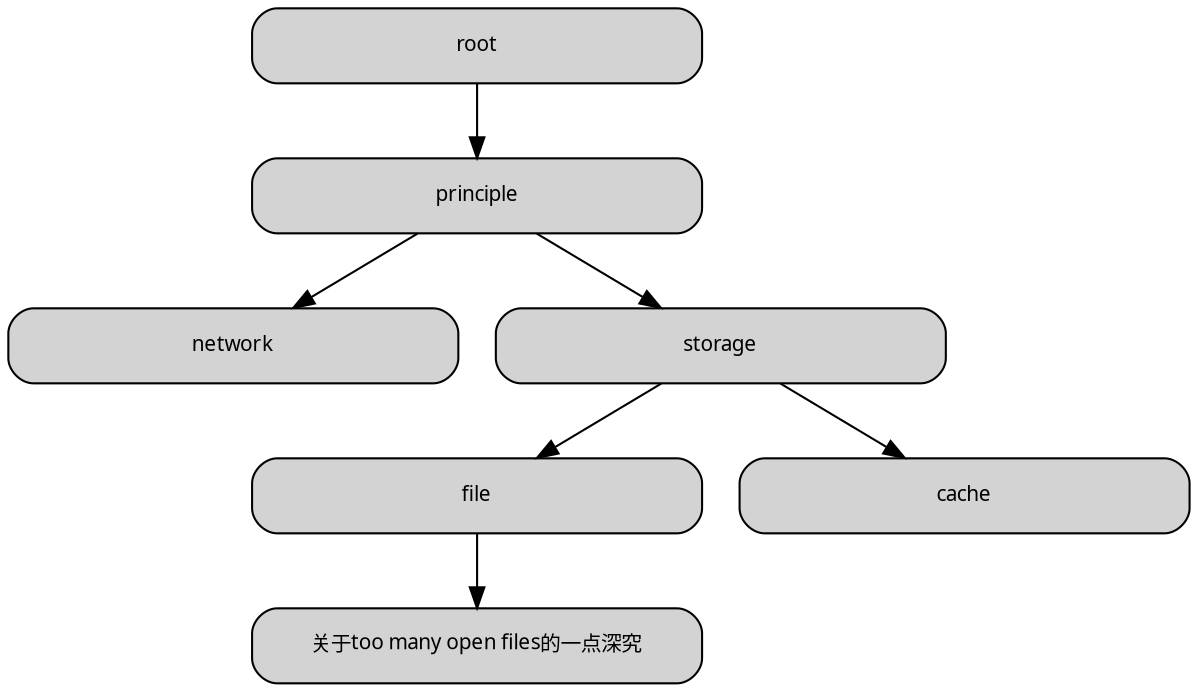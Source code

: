 digraph forest {
	
	style="rounded,filled"

	{
		node [shape="box", style="rounded,filled", fixedsize=true, width=3, height=0.5, fontname="Futura", fontsize=10]
		root
		principle
		network
		storage
		file
		cache

		a_slight_dive_into_too_many_open_files [label = "关于too many open files的一点深究" URL="https://github.com/changjixiong/dev_forest/blob/master/root/principle/storage/file/a_slight_dive_into_too_many_open_files.md"]
	}

	root -> principle
	principle ->network
	principle ->storage

	storage->file
	storage->cache

	file -> a_slight_dive_into_too_many_open_files

}
